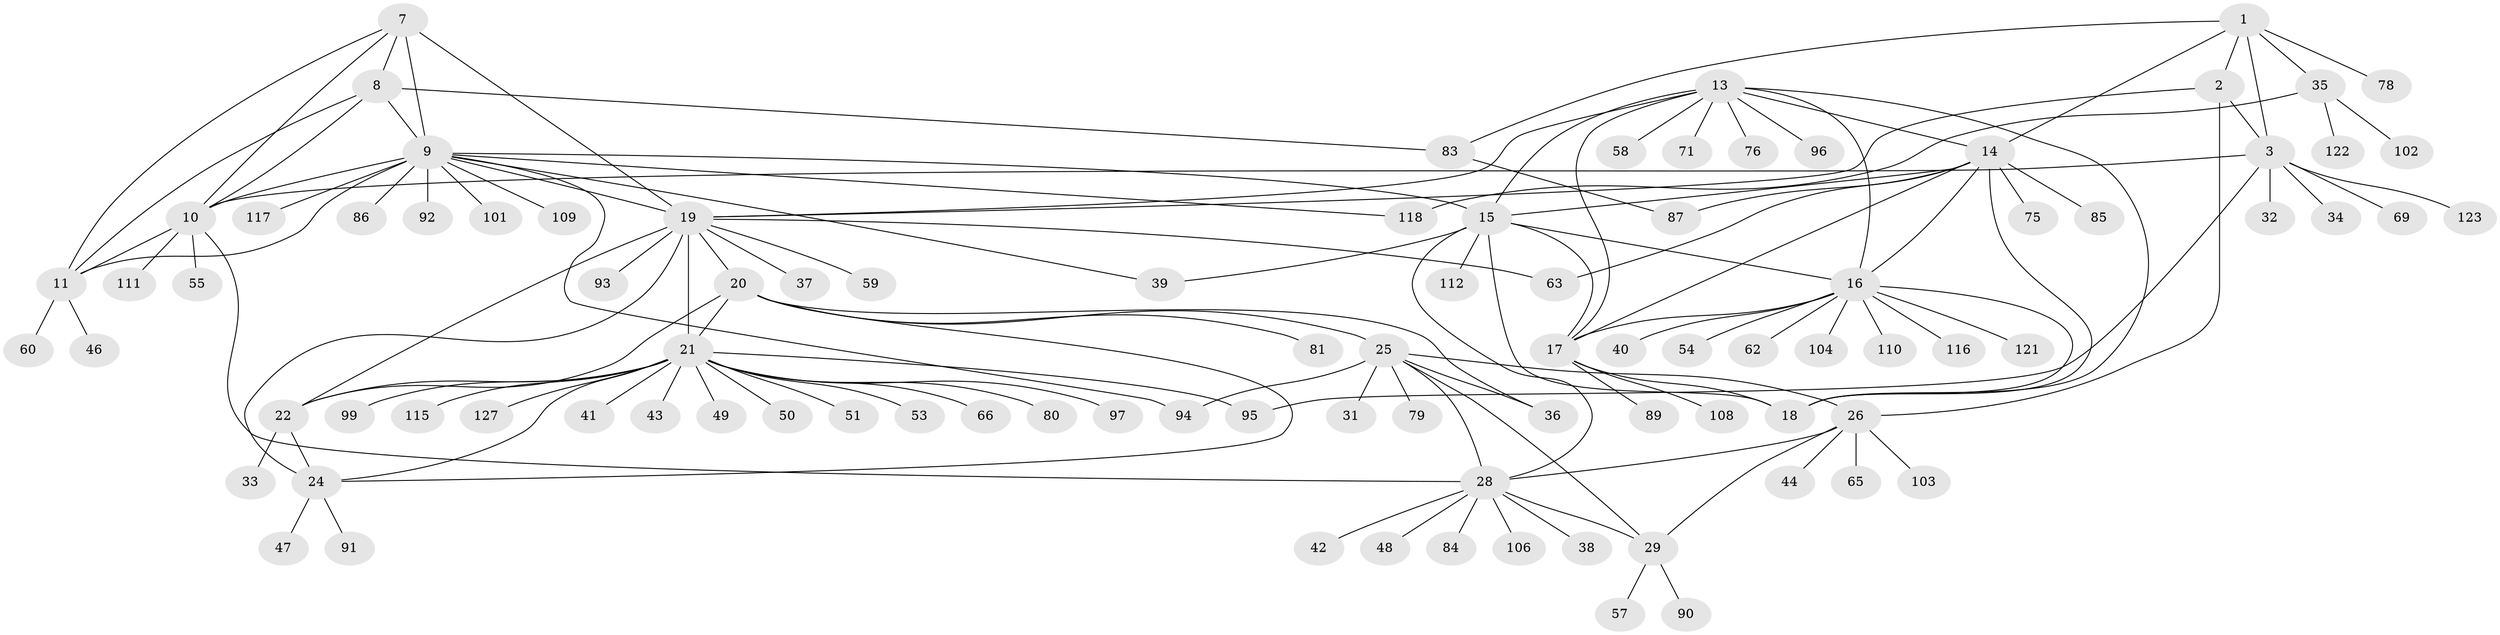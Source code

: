 // original degree distribution, {7: 0.046875, 6: 0.03125, 8: 0.0625, 11: 0.0234375, 9: 0.0234375, 10: 0.03125, 13: 0.0078125, 19: 0.0078125, 1: 0.59375, 2: 0.15625, 5: 0.0078125, 3: 0.0078125}
// Generated by graph-tools (version 1.1) at 2025/11/02/27/25 16:11:31]
// undirected, 95 vertices, 135 edges
graph export_dot {
graph [start="1"]
  node [color=gray90,style=filled];
  1 [super="+4"];
  2 [super="+5"];
  3 [super="+6"];
  7 [super="+128"];
  8 [super="+61"];
  9 [super="+12"];
  10;
  11 [super="+64"];
  13 [super="+120"];
  14 [super="+107"];
  15 [super="+74"];
  16 [super="+113"];
  17 [super="+100"];
  18 [super="+114"];
  19 [super="+23"];
  20 [super="+125"];
  21 [super="+126"];
  22 [super="+56"];
  24 [super="+77"];
  25 [super="+45"];
  26 [super="+27"];
  28 [super="+30"];
  29 [super="+88"];
  31;
  32;
  33;
  34 [super="+73"];
  35 [super="+67"];
  36;
  37;
  38 [super="+70"];
  39;
  40;
  41 [super="+52"];
  42;
  43;
  44 [super="+119"];
  46 [super="+72"];
  47;
  48;
  49;
  50;
  51;
  53;
  54;
  55 [super="+68"];
  57;
  58;
  59 [super="+82"];
  60;
  62;
  63;
  65;
  66;
  69;
  71 [super="+124"];
  75;
  76 [super="+105"];
  78;
  79;
  80;
  81;
  83;
  84;
  85;
  86 [super="+98"];
  87;
  89;
  90;
  91;
  92;
  93;
  94;
  95;
  96;
  97;
  99;
  101;
  102;
  103;
  104;
  106;
  108;
  109;
  110;
  111;
  112;
  115;
  116;
  117;
  118;
  121;
  122;
  123;
  127;
  1 -- 2 [weight=4];
  1 -- 3 [weight=4];
  1 -- 35;
  1 -- 78;
  1 -- 83;
  1 -- 14;
  2 -- 3 [weight=4];
  2 -- 26;
  2 -- 19;
  3 -- 32;
  3 -- 34;
  3 -- 123;
  3 -- 69;
  3 -- 10;
  3 -- 95;
  7 -- 8;
  7 -- 9 [weight=2];
  7 -- 10;
  7 -- 11;
  7 -- 19;
  8 -- 9 [weight=2];
  8 -- 10;
  8 -- 11;
  8 -- 83;
  9 -- 10 [weight=2];
  9 -- 11 [weight=2];
  9 -- 15 [weight=2];
  9 -- 39;
  9 -- 86;
  9 -- 117;
  9 -- 118;
  9 -- 101;
  9 -- 109;
  9 -- 19;
  9 -- 92;
  9 -- 94;
  10 -- 11;
  10 -- 28;
  10 -- 55;
  10 -- 111;
  11 -- 46;
  11 -- 60;
  13 -- 14;
  13 -- 15;
  13 -- 16;
  13 -- 17;
  13 -- 18;
  13 -- 19;
  13 -- 58;
  13 -- 71;
  13 -- 76;
  13 -- 96;
  14 -- 15;
  14 -- 16;
  14 -- 17;
  14 -- 18;
  14 -- 63;
  14 -- 75;
  14 -- 85;
  14 -- 87;
  15 -- 16;
  15 -- 17;
  15 -- 18;
  15 -- 39;
  15 -- 112;
  15 -- 28;
  16 -- 17;
  16 -- 18;
  16 -- 40;
  16 -- 54;
  16 -- 62;
  16 -- 104;
  16 -- 110;
  16 -- 116;
  16 -- 121;
  17 -- 18;
  17 -- 89;
  17 -- 108;
  19 -- 20 [weight=2];
  19 -- 21 [weight=2];
  19 -- 22 [weight=2];
  19 -- 24 [weight=2];
  19 -- 63;
  19 -- 93;
  19 -- 37;
  19 -- 59;
  20 -- 21;
  20 -- 22;
  20 -- 24;
  20 -- 25;
  20 -- 36;
  20 -- 81;
  21 -- 22;
  21 -- 24;
  21 -- 41;
  21 -- 43;
  21 -- 49;
  21 -- 50;
  21 -- 51;
  21 -- 53;
  21 -- 66;
  21 -- 80;
  21 -- 95;
  21 -- 97;
  21 -- 99;
  21 -- 115;
  21 -- 127;
  22 -- 24;
  22 -- 33;
  24 -- 47;
  24 -- 91;
  25 -- 26 [weight=2];
  25 -- 28 [weight=2];
  25 -- 29;
  25 -- 31;
  25 -- 36;
  25 -- 79;
  25 -- 94;
  26 -- 28 [weight=4];
  26 -- 29 [weight=2];
  26 -- 65;
  26 -- 103;
  26 -- 44;
  28 -- 29 [weight=2];
  28 -- 38;
  28 -- 48;
  28 -- 84;
  28 -- 42;
  28 -- 106;
  29 -- 57;
  29 -- 90;
  35 -- 102;
  35 -- 118;
  35 -- 122;
  83 -- 87;
}
